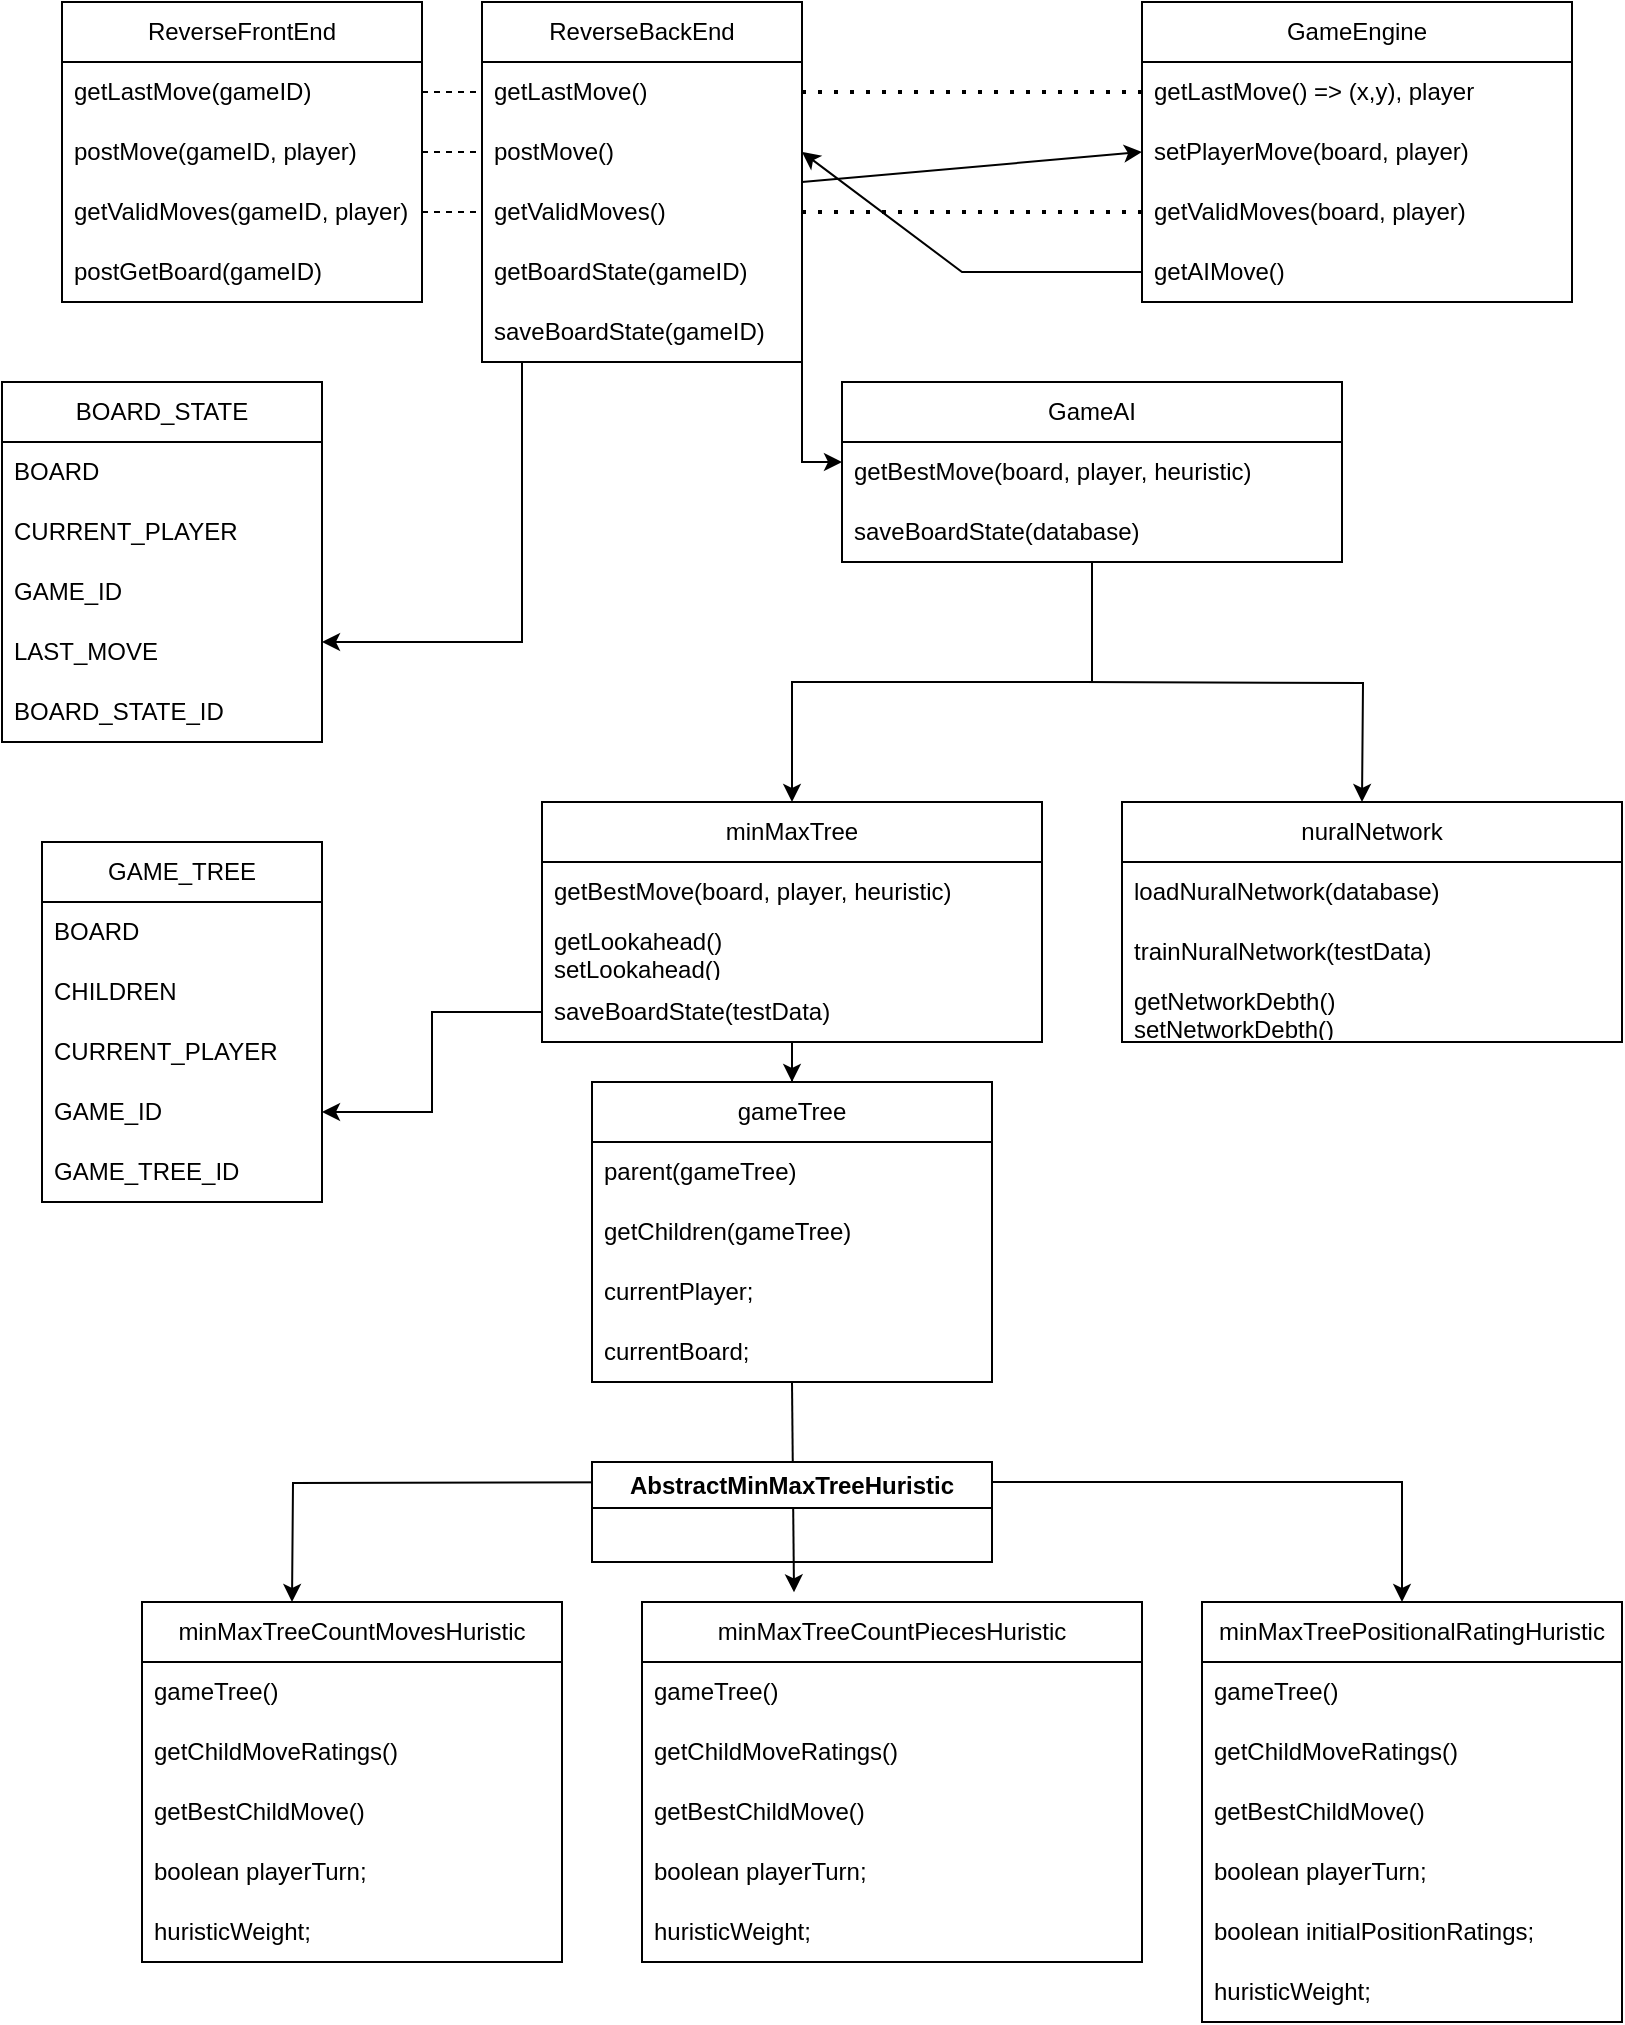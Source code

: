 <mxfile version="26.1.0">
  <diagram name="Page-1" id="T5TkD2c868km63dvjlkf">
    <mxGraphModel grid="1" page="1" gridSize="10" guides="1" tooltips="1" connect="1" arrows="1" fold="1" pageScale="1" pageWidth="850" pageHeight="1100" math="0" shadow="0">
      <root>
        <mxCell id="0" />
        <mxCell id="1" parent="0" />
        <mxCell id="sN4pu_Ww7HeBq7SvXd9K-162" value="" style="edgeStyle=orthogonalEdgeStyle;rounded=0;orthogonalLoop=1;jettySize=auto;html=1;" edge="1" parent="1" source="sN4pu_Ww7HeBq7SvXd9K-31" target="sN4pu_Ww7HeBq7SvXd9K-156">
          <mxGeometry relative="1" as="geometry">
            <Array as="points">
              <mxPoint x="260" y="360" />
            </Array>
          </mxGeometry>
        </mxCell>
        <mxCell id="sN4pu_Ww7HeBq7SvXd9K-31" value="ReverseBackEnd" style="swimlane;fontStyle=0;childLayout=stackLayout;horizontal=1;startSize=30;horizontalStack=0;resizeParent=1;resizeParentMax=0;resizeLast=0;collapsible=1;marginBottom=0;whiteSpace=wrap;html=1;" vertex="1" parent="1">
          <mxGeometry x="240" y="40" width="160" height="180" as="geometry" />
        </mxCell>
        <mxCell id="sN4pu_Ww7HeBq7SvXd9K-32" value="getLastMove()" style="text;strokeColor=none;fillColor=none;align=left;verticalAlign=middle;spacingLeft=4;spacingRight=4;overflow=hidden;points=[[0,0.5],[1,0.5]];portConstraint=eastwest;rotatable=0;whiteSpace=wrap;html=1;" vertex="1" parent="sN4pu_Ww7HeBq7SvXd9K-31">
          <mxGeometry y="30" width="160" height="30" as="geometry" />
        </mxCell>
        <mxCell id="sN4pu_Ww7HeBq7SvXd9K-33" value="postMove()" style="text;strokeColor=none;fillColor=none;align=left;verticalAlign=middle;spacingLeft=4;spacingRight=4;overflow=hidden;points=[[0,0.5],[1,0.5]];portConstraint=eastwest;rotatable=0;whiteSpace=wrap;html=1;" vertex="1" parent="sN4pu_Ww7HeBq7SvXd9K-31">
          <mxGeometry y="60" width="160" height="30" as="geometry" />
        </mxCell>
        <mxCell id="sN4pu_Ww7HeBq7SvXd9K-34" value="getValidMoves()" style="text;strokeColor=none;fillColor=none;align=left;verticalAlign=middle;spacingLeft=4;spacingRight=4;overflow=hidden;points=[[0,0.5],[1,0.5]];portConstraint=eastwest;rotatable=0;whiteSpace=wrap;html=1;" vertex="1" parent="sN4pu_Ww7HeBq7SvXd9K-31">
          <mxGeometry y="90" width="160" height="30" as="geometry" />
        </mxCell>
        <mxCell id="sN4pu_Ww7HeBq7SvXd9K-153" value="getBoardState(gameID)" style="text;strokeColor=none;fillColor=none;align=left;verticalAlign=middle;spacingLeft=4;spacingRight=4;overflow=hidden;points=[[0,0.5],[1,0.5]];portConstraint=eastwest;rotatable=0;whiteSpace=wrap;html=1;" vertex="1" parent="sN4pu_Ww7HeBq7SvXd9K-31">
          <mxGeometry y="120" width="160" height="30" as="geometry" />
        </mxCell>
        <mxCell id="sN4pu_Ww7HeBq7SvXd9K-188" value="saveBoardState(gameID)" style="text;strokeColor=none;fillColor=none;align=left;verticalAlign=middle;spacingLeft=4;spacingRight=4;overflow=hidden;points=[[0,0.5],[1,0.5]];portConstraint=eastwest;rotatable=0;whiteSpace=wrap;html=1;" vertex="1" parent="sN4pu_Ww7HeBq7SvXd9K-31">
          <mxGeometry y="150" width="160" height="30" as="geometry" />
        </mxCell>
        <mxCell id="sN4pu_Ww7HeBq7SvXd9K-35" value="GameEngine" style="swimlane;fontStyle=0;childLayout=stackLayout;horizontal=1;startSize=30;horizontalStack=0;resizeParent=1;resizeParentMax=0;resizeLast=0;collapsible=1;marginBottom=0;whiteSpace=wrap;html=1;" vertex="1" parent="1">
          <mxGeometry x="570" y="40" width="215" height="150" as="geometry" />
        </mxCell>
        <mxCell id="sN4pu_Ww7HeBq7SvXd9K-36" value="getLastMove() =&amp;gt; (x,y), player" style="text;strokeColor=none;fillColor=none;align=left;verticalAlign=middle;spacingLeft=4;spacingRight=4;overflow=hidden;points=[[0,0.5],[1,0.5]];portConstraint=eastwest;rotatable=0;whiteSpace=wrap;html=1;" vertex="1" parent="sN4pu_Ww7HeBq7SvXd9K-35">
          <mxGeometry y="30" width="215" height="30" as="geometry" />
        </mxCell>
        <mxCell id="sN4pu_Ww7HeBq7SvXd9K-37" value="setPlayerMove(board, player)" style="text;strokeColor=none;fillColor=none;align=left;verticalAlign=middle;spacingLeft=4;spacingRight=4;overflow=hidden;points=[[0,0.5],[1,0.5]];portConstraint=eastwest;rotatable=0;whiteSpace=wrap;html=1;" vertex="1" parent="sN4pu_Ww7HeBq7SvXd9K-35">
          <mxGeometry y="60" width="215" height="30" as="geometry" />
        </mxCell>
        <mxCell id="sN4pu_Ww7HeBq7SvXd9K-38" value="getValidMoves(board, player)" style="text;strokeColor=none;fillColor=none;align=left;verticalAlign=middle;spacingLeft=4;spacingRight=4;overflow=hidden;points=[[0,0.5],[1,0.5]];portConstraint=eastwest;rotatable=0;whiteSpace=wrap;html=1;" vertex="1" parent="sN4pu_Ww7HeBq7SvXd9K-35">
          <mxGeometry y="90" width="215" height="30" as="geometry" />
        </mxCell>
        <mxCell id="sN4pu_Ww7HeBq7SvXd9K-175" value="getAIMove()" style="text;strokeColor=none;fillColor=none;align=left;verticalAlign=middle;spacingLeft=4;spacingRight=4;overflow=hidden;points=[[0,0.5],[1,0.5]];portConstraint=eastwest;rotatable=0;whiteSpace=wrap;html=1;" vertex="1" parent="sN4pu_Ww7HeBq7SvXd9K-35">
          <mxGeometry y="120" width="215" height="30" as="geometry" />
        </mxCell>
        <mxCell id="sN4pu_Ww7HeBq7SvXd9K-43" value="ReverseFrontEnd" style="swimlane;fontStyle=0;childLayout=stackLayout;horizontal=1;startSize=30;horizontalStack=0;resizeParent=1;resizeParentMax=0;resizeLast=0;collapsible=1;marginBottom=0;whiteSpace=wrap;html=1;" vertex="1" parent="1">
          <mxGeometry x="30" y="40" width="180" height="150" as="geometry" />
        </mxCell>
        <mxCell id="sN4pu_Ww7HeBq7SvXd9K-44" value="getLastMove(gameID)" style="text;strokeColor=none;fillColor=none;align=left;verticalAlign=middle;spacingLeft=4;spacingRight=4;overflow=hidden;points=[[0,0.5],[1,0.5]];portConstraint=eastwest;rotatable=0;whiteSpace=wrap;html=1;" vertex="1" parent="sN4pu_Ww7HeBq7SvXd9K-43">
          <mxGeometry y="30" width="180" height="30" as="geometry" />
        </mxCell>
        <mxCell id="sN4pu_Ww7HeBq7SvXd9K-45" value="&lt;div&gt;postMove(gameID, player)&lt;/div&gt;" style="text;strokeColor=none;fillColor=none;align=left;verticalAlign=middle;spacingLeft=4;spacingRight=4;overflow=hidden;points=[[0,0.5],[1,0.5]];portConstraint=eastwest;rotatable=0;whiteSpace=wrap;html=1;" vertex="1" parent="sN4pu_Ww7HeBq7SvXd9K-43">
          <mxGeometry y="60" width="180" height="30" as="geometry" />
        </mxCell>
        <mxCell id="sN4pu_Ww7HeBq7SvXd9K-58" value="getValidMoves(gameID, player)" style="text;strokeColor=none;fillColor=none;align=left;verticalAlign=middle;spacingLeft=4;spacingRight=4;overflow=hidden;points=[[0,0.5],[1,0.5]];portConstraint=eastwest;rotatable=0;whiteSpace=wrap;html=1;" vertex="1" parent="sN4pu_Ww7HeBq7SvXd9K-43">
          <mxGeometry y="90" width="180" height="30" as="geometry" />
        </mxCell>
        <mxCell id="sN4pu_Ww7HeBq7SvXd9K-61" value="postGetBoard(gameID)" style="text;strokeColor=none;fillColor=none;align=left;verticalAlign=middle;spacingLeft=4;spacingRight=4;overflow=hidden;points=[[0,0.5],[1,0.5]];portConstraint=eastwest;rotatable=0;whiteSpace=wrap;html=1;" vertex="1" parent="sN4pu_Ww7HeBq7SvXd9K-43">
          <mxGeometry y="120" width="180" height="30" as="geometry" />
        </mxCell>
        <mxCell id="sN4pu_Ww7HeBq7SvXd9K-75" value="" style="edgeStyle=orthogonalEdgeStyle;rounded=0;orthogonalLoop=1;jettySize=auto;html=1;" edge="1" parent="1" source="sN4pu_Ww7HeBq7SvXd9K-65" target="sN4pu_Ww7HeBq7SvXd9K-71">
          <mxGeometry relative="1" as="geometry" />
        </mxCell>
        <mxCell id="sN4pu_Ww7HeBq7SvXd9K-65" value="GameAI" style="swimlane;fontStyle=0;childLayout=stackLayout;horizontal=1;startSize=30;horizontalStack=0;resizeParent=1;resizeParentMax=0;resizeLast=0;collapsible=1;marginBottom=0;whiteSpace=wrap;html=1;" vertex="1" parent="1">
          <mxGeometry x="420" y="230" width="250" height="90" as="geometry" />
        </mxCell>
        <mxCell id="sN4pu_Ww7HeBq7SvXd9K-66" value="getBestMove(board, player, heuristic)" style="text;strokeColor=none;fillColor=none;align=left;verticalAlign=middle;spacingLeft=4;spacingRight=4;overflow=hidden;points=[[0,0.5],[1,0.5]];portConstraint=eastwest;rotatable=0;whiteSpace=wrap;html=1;" vertex="1" parent="sN4pu_Ww7HeBq7SvXd9K-65">
          <mxGeometry y="30" width="250" height="30" as="geometry" />
        </mxCell>
        <mxCell id="sN4pu_Ww7HeBq7SvXd9K-68" value="saveBoardState(database)" style="text;strokeColor=none;fillColor=none;align=left;verticalAlign=middle;spacingLeft=4;spacingRight=4;overflow=hidden;points=[[0,0.5],[1,0.5]];portConstraint=eastwest;rotatable=0;whiteSpace=wrap;html=1;" vertex="1" parent="sN4pu_Ww7HeBq7SvXd9K-65">
          <mxGeometry y="60" width="250" height="30" as="geometry" />
        </mxCell>
        <mxCell id="sN4pu_Ww7HeBq7SvXd9K-70" value="" style="endArrow=classic;html=1;rounded=0;exitX=1;exitY=0.5;exitDx=0;exitDy=0;" edge="1" parent="1">
          <mxGeometry width="50" height="50" relative="1" as="geometry">
            <mxPoint x="400" y="175" as="sourcePoint" />
            <mxPoint x="420" y="270" as="targetPoint" />
            <Array as="points">
              <mxPoint x="400" y="230" />
              <mxPoint x="400" y="270" />
            </Array>
          </mxGeometry>
        </mxCell>
        <mxCell id="sN4pu_Ww7HeBq7SvXd9K-108" value="" style="edgeStyle=orthogonalEdgeStyle;rounded=0;orthogonalLoop=1;jettySize=auto;html=1;entryX=0.5;entryY=0;entryDx=0;entryDy=0;" edge="1" parent="1" source="sN4pu_Ww7HeBq7SvXd9K-71" target="sN4pu_Ww7HeBq7SvXd9K-87">
          <mxGeometry relative="1" as="geometry" />
        </mxCell>
        <mxCell id="sN4pu_Ww7HeBq7SvXd9K-71" value="minMaxTree" style="swimlane;fontStyle=0;childLayout=stackLayout;horizontal=1;startSize=30;horizontalStack=0;resizeParent=1;resizeParentMax=0;resizeLast=0;collapsible=1;marginBottom=0;whiteSpace=wrap;html=1;" vertex="1" parent="1">
          <mxGeometry x="270" y="440" width="250" height="120" as="geometry" />
        </mxCell>
        <mxCell id="sN4pu_Ww7HeBq7SvXd9K-72" value="getBestMove(board, player, heuristic)" style="text;strokeColor=none;fillColor=none;align=left;verticalAlign=middle;spacingLeft=4;spacingRight=4;overflow=hidden;points=[[0,0.5],[1,0.5]];portConstraint=eastwest;rotatable=0;whiteSpace=wrap;html=1;" vertex="1" parent="sN4pu_Ww7HeBq7SvXd9K-71">
          <mxGeometry y="30" width="250" height="30" as="geometry" />
        </mxCell>
        <mxCell id="sN4pu_Ww7HeBq7SvXd9K-73" value="&lt;div&gt;getLookahead()&lt;/div&gt;&lt;div&gt;&lt;div&gt;setLookahead()&lt;/div&gt;&lt;br&gt;&lt;/div&gt;&lt;div&gt;&lt;br&gt;&lt;/div&gt;" style="text;strokeColor=none;fillColor=none;align=left;verticalAlign=middle;spacingLeft=4;spacingRight=4;overflow=hidden;points=[[0,0.5],[1,0.5]];portConstraint=eastwest;rotatable=0;whiteSpace=wrap;html=1;" vertex="1" parent="sN4pu_Ww7HeBq7SvXd9K-71">
          <mxGeometry y="60" width="250" height="30" as="geometry" />
        </mxCell>
        <mxCell id="sN4pu_Ww7HeBq7SvXd9K-74" value="saveBoardState(testData)" style="text;strokeColor=none;fillColor=none;align=left;verticalAlign=middle;spacingLeft=4;spacingRight=4;overflow=hidden;points=[[0,0.5],[1,0.5]];portConstraint=eastwest;rotatable=0;whiteSpace=wrap;html=1;" vertex="1" parent="sN4pu_Ww7HeBq7SvXd9K-71">
          <mxGeometry y="90" width="250" height="30" as="geometry" />
        </mxCell>
        <mxCell id="sN4pu_Ww7HeBq7SvXd9K-76" value="nuralNetwork" style="swimlane;fontStyle=0;childLayout=stackLayout;horizontal=1;startSize=30;horizontalStack=0;resizeParent=1;resizeParentMax=0;resizeLast=0;collapsible=1;marginBottom=0;whiteSpace=wrap;html=1;" vertex="1" parent="1">
          <mxGeometry x="560" y="440" width="250" height="120" as="geometry" />
        </mxCell>
        <mxCell id="sN4pu_Ww7HeBq7SvXd9K-78" value="&lt;div&gt;loadNuralNetwork(database)&lt;/div&gt;" style="text;strokeColor=none;fillColor=none;align=left;verticalAlign=middle;spacingLeft=4;spacingRight=4;overflow=hidden;points=[[0,0.5],[1,0.5]];portConstraint=eastwest;rotatable=0;whiteSpace=wrap;html=1;" vertex="1" parent="sN4pu_Ww7HeBq7SvXd9K-76">
          <mxGeometry y="30" width="250" height="30" as="geometry" />
        </mxCell>
        <mxCell id="sN4pu_Ww7HeBq7SvXd9K-85" value="trainNuralNetwork(testData)" style="text;strokeColor=none;fillColor=none;align=left;verticalAlign=middle;spacingLeft=4;spacingRight=4;overflow=hidden;points=[[0,0.5],[1,0.5]];portConstraint=eastwest;rotatable=0;whiteSpace=wrap;html=1;" vertex="1" parent="sN4pu_Ww7HeBq7SvXd9K-76">
          <mxGeometry y="60" width="250" height="30" as="geometry" />
        </mxCell>
        <mxCell id="sN4pu_Ww7HeBq7SvXd9K-86" value="&lt;div&gt;getNetworkDebth()&lt;/div&gt;&lt;div&gt;&lt;div&gt;setNetworkDebth()&lt;/div&gt;&lt;br&gt;&lt;/div&gt;&lt;div&gt;&lt;br&gt;&lt;/div&gt;" style="text;strokeColor=none;fillColor=none;align=left;verticalAlign=middle;spacingLeft=4;spacingRight=4;overflow=hidden;points=[[0,0.5],[1,0.5]];portConstraint=eastwest;rotatable=0;whiteSpace=wrap;html=1;" vertex="1" parent="sN4pu_Ww7HeBq7SvXd9K-76">
          <mxGeometry y="90" width="250" height="30" as="geometry" />
        </mxCell>
        <mxCell id="sN4pu_Ww7HeBq7SvXd9K-84" value="" style="edgeStyle=orthogonalEdgeStyle;rounded=0;orthogonalLoop=1;jettySize=auto;html=1;" edge="1" parent="1">
          <mxGeometry relative="1" as="geometry">
            <mxPoint x="540" y="380" as="sourcePoint" />
            <mxPoint x="680" y="440" as="targetPoint" />
          </mxGeometry>
        </mxCell>
        <mxCell id="sN4pu_Ww7HeBq7SvXd9K-87" value="gameTree" style="swimlane;fontStyle=0;childLayout=stackLayout;horizontal=1;startSize=30;horizontalStack=0;resizeParent=1;resizeParentMax=0;resizeLast=0;collapsible=1;marginBottom=0;whiteSpace=wrap;html=1;" vertex="1" parent="1">
          <mxGeometry x="295" y="580" width="200" height="150" as="geometry" />
        </mxCell>
        <mxCell id="sN4pu_Ww7HeBq7SvXd9K-88" value="&lt;div&gt;parent(gameTree)&lt;/div&gt;" style="text;strokeColor=none;fillColor=none;align=left;verticalAlign=middle;spacingLeft=4;spacingRight=4;overflow=hidden;points=[[0,0.5],[1,0.5]];portConstraint=eastwest;rotatable=0;whiteSpace=wrap;html=1;" vertex="1" parent="sN4pu_Ww7HeBq7SvXd9K-87">
          <mxGeometry y="30" width="200" height="30" as="geometry" />
        </mxCell>
        <mxCell id="sN4pu_Ww7HeBq7SvXd9K-89" value="getChildren(gameTree)" style="text;strokeColor=none;fillColor=none;align=left;verticalAlign=middle;spacingLeft=4;spacingRight=4;overflow=hidden;points=[[0,0.5],[1,0.5]];portConstraint=eastwest;rotatable=0;whiteSpace=wrap;html=1;" vertex="1" parent="sN4pu_Ww7HeBq7SvXd9K-87">
          <mxGeometry y="60" width="200" height="30" as="geometry" />
        </mxCell>
        <mxCell id="sN4pu_Ww7HeBq7SvXd9K-90" value="&lt;div&gt;currentPlayer;&lt;/div&gt;" style="text;strokeColor=none;fillColor=none;align=left;verticalAlign=middle;spacingLeft=4;spacingRight=4;overflow=hidden;points=[[0,0.5],[1,0.5]];portConstraint=eastwest;rotatable=0;whiteSpace=wrap;html=1;" vertex="1" parent="sN4pu_Ww7HeBq7SvXd9K-87">
          <mxGeometry y="90" width="200" height="30" as="geometry" />
        </mxCell>
        <mxCell id="sN4pu_Ww7HeBq7SvXd9K-96" value="&lt;div&gt;currentBoard;&lt;/div&gt;" style="text;strokeColor=none;fillColor=none;align=left;verticalAlign=middle;spacingLeft=4;spacingRight=4;overflow=hidden;points=[[0,0.5],[1,0.5]];portConstraint=eastwest;rotatable=0;whiteSpace=wrap;html=1;" vertex="1" parent="sN4pu_Ww7HeBq7SvXd9K-87">
          <mxGeometry y="120" width="200" height="30" as="geometry" />
        </mxCell>
        <mxCell id="sN4pu_Ww7HeBq7SvXd9K-104" value="minMaxTreeCountMovesHuristic" style="swimlane;fontStyle=0;childLayout=stackLayout;horizontal=1;startSize=30;horizontalStack=0;resizeParent=1;resizeParentMax=0;resizeLast=0;collapsible=1;marginBottom=0;whiteSpace=wrap;html=1;" vertex="1" parent="1">
          <mxGeometry x="70" y="840" width="210" height="180" as="geometry" />
        </mxCell>
        <mxCell id="sN4pu_Ww7HeBq7SvXd9K-107" value="&lt;div&gt;gameTree()&lt;/div&gt;" style="text;strokeColor=none;fillColor=none;align=left;verticalAlign=middle;spacingLeft=4;spacingRight=4;overflow=hidden;points=[[0,0.5],[1,0.5]];portConstraint=eastwest;rotatable=0;whiteSpace=wrap;html=1;" vertex="1" parent="sN4pu_Ww7HeBq7SvXd9K-104">
          <mxGeometry y="30" width="210" height="30" as="geometry" />
        </mxCell>
        <mxCell id="sN4pu_Ww7HeBq7SvXd9K-109" value="getChildMoveRatings()" style="text;strokeColor=none;fillColor=none;align=left;verticalAlign=middle;spacingLeft=4;spacingRight=4;overflow=hidden;points=[[0,0.5],[1,0.5]];portConstraint=eastwest;rotatable=0;whiteSpace=wrap;html=1;" vertex="1" parent="sN4pu_Ww7HeBq7SvXd9K-104">
          <mxGeometry y="60" width="210" height="30" as="geometry" />
        </mxCell>
        <mxCell id="sN4pu_Ww7HeBq7SvXd9K-110" value="getBestChildMove()" style="text;strokeColor=none;fillColor=none;align=left;verticalAlign=middle;spacingLeft=4;spacingRight=4;overflow=hidden;points=[[0,0.5],[1,0.5]];portConstraint=eastwest;rotatable=0;whiteSpace=wrap;html=1;" vertex="1" parent="sN4pu_Ww7HeBq7SvXd9K-104">
          <mxGeometry y="90" width="210" height="30" as="geometry" />
        </mxCell>
        <mxCell id="sN4pu_Ww7HeBq7SvXd9K-111" value="boolean playerTurn;" style="text;strokeColor=none;fillColor=none;align=left;verticalAlign=middle;spacingLeft=4;spacingRight=4;overflow=hidden;points=[[0,0.5],[1,0.5]];portConstraint=eastwest;rotatable=0;whiteSpace=wrap;html=1;" vertex="1" parent="sN4pu_Ww7HeBq7SvXd9K-104">
          <mxGeometry y="120" width="210" height="30" as="geometry" />
        </mxCell>
        <mxCell id="sN4pu_Ww7HeBq7SvXd9K-128" value="huristicWeight;" style="text;strokeColor=none;fillColor=none;align=left;verticalAlign=middle;spacingLeft=4;spacingRight=4;overflow=hidden;points=[[0,0.5],[1,0.5]];portConstraint=eastwest;rotatable=0;whiteSpace=wrap;html=1;" vertex="1" parent="sN4pu_Ww7HeBq7SvXd9K-104">
          <mxGeometry y="150" width="210" height="30" as="geometry" />
        </mxCell>
        <mxCell id="sN4pu_Ww7HeBq7SvXd9K-112" value="minMaxTreeCountPiecesHuristic" style="swimlane;fontStyle=0;childLayout=stackLayout;horizontal=1;startSize=30;horizontalStack=0;resizeParent=1;resizeParentMax=0;resizeLast=0;collapsible=1;marginBottom=0;whiteSpace=wrap;html=1;" vertex="1" parent="1">
          <mxGeometry x="320" y="840" width="250" height="180" as="geometry" />
        </mxCell>
        <mxCell id="sN4pu_Ww7HeBq7SvXd9K-113" value="&lt;div&gt;gameTree()&lt;/div&gt;" style="text;strokeColor=none;fillColor=none;align=left;verticalAlign=middle;spacingLeft=4;spacingRight=4;overflow=hidden;points=[[0,0.5],[1,0.5]];portConstraint=eastwest;rotatable=0;whiteSpace=wrap;html=1;" vertex="1" parent="sN4pu_Ww7HeBq7SvXd9K-112">
          <mxGeometry y="30" width="250" height="30" as="geometry" />
        </mxCell>
        <mxCell id="sN4pu_Ww7HeBq7SvXd9K-114" value="getChildMoveRatings()" style="text;strokeColor=none;fillColor=none;align=left;verticalAlign=middle;spacingLeft=4;spacingRight=4;overflow=hidden;points=[[0,0.5],[1,0.5]];portConstraint=eastwest;rotatable=0;whiteSpace=wrap;html=1;" vertex="1" parent="sN4pu_Ww7HeBq7SvXd9K-112">
          <mxGeometry y="60" width="250" height="30" as="geometry" />
        </mxCell>
        <mxCell id="sN4pu_Ww7HeBq7SvXd9K-115" value="getBestChildMove()" style="text;strokeColor=none;fillColor=none;align=left;verticalAlign=middle;spacingLeft=4;spacingRight=4;overflow=hidden;points=[[0,0.5],[1,0.5]];portConstraint=eastwest;rotatable=0;whiteSpace=wrap;html=1;" vertex="1" parent="sN4pu_Ww7HeBq7SvXd9K-112">
          <mxGeometry y="90" width="250" height="30" as="geometry" />
        </mxCell>
        <mxCell id="sN4pu_Ww7HeBq7SvXd9K-116" value="boolean playerTurn;" style="text;strokeColor=none;fillColor=none;align=left;verticalAlign=middle;spacingLeft=4;spacingRight=4;overflow=hidden;points=[[0,0.5],[1,0.5]];portConstraint=eastwest;rotatable=0;whiteSpace=wrap;html=1;" vertex="1" parent="sN4pu_Ww7HeBq7SvXd9K-112">
          <mxGeometry y="120" width="250" height="30" as="geometry" />
        </mxCell>
        <mxCell id="sN4pu_Ww7HeBq7SvXd9K-130" value="huristicWeight;" style="text;strokeColor=none;fillColor=none;align=left;verticalAlign=middle;spacingLeft=4;spacingRight=4;overflow=hidden;points=[[0,0.5],[1,0.5]];portConstraint=eastwest;rotatable=0;whiteSpace=wrap;html=1;" vertex="1" parent="sN4pu_Ww7HeBq7SvXd9K-112">
          <mxGeometry y="150" width="250" height="30" as="geometry" />
        </mxCell>
        <mxCell id="sN4pu_Ww7HeBq7SvXd9K-117" value="minMaxTreePositionalRatingHuristic" style="swimlane;fontStyle=0;childLayout=stackLayout;horizontal=1;startSize=30;horizontalStack=0;resizeParent=1;resizeParentMax=0;resizeLast=0;collapsible=1;marginBottom=0;whiteSpace=wrap;html=1;" vertex="1" parent="1">
          <mxGeometry x="600" y="840" width="210" height="210" as="geometry" />
        </mxCell>
        <mxCell id="sN4pu_Ww7HeBq7SvXd9K-118" value="&lt;div&gt;gameTree()&lt;/div&gt;" style="text;strokeColor=none;fillColor=none;align=left;verticalAlign=middle;spacingLeft=4;spacingRight=4;overflow=hidden;points=[[0,0.5],[1,0.5]];portConstraint=eastwest;rotatable=0;whiteSpace=wrap;html=1;" vertex="1" parent="sN4pu_Ww7HeBq7SvXd9K-117">
          <mxGeometry y="30" width="210" height="30" as="geometry" />
        </mxCell>
        <mxCell id="sN4pu_Ww7HeBq7SvXd9K-119" value="getChildMoveRatings()" style="text;strokeColor=none;fillColor=none;align=left;verticalAlign=middle;spacingLeft=4;spacingRight=4;overflow=hidden;points=[[0,0.5],[1,0.5]];portConstraint=eastwest;rotatable=0;whiteSpace=wrap;html=1;" vertex="1" parent="sN4pu_Ww7HeBq7SvXd9K-117">
          <mxGeometry y="60" width="210" height="30" as="geometry" />
        </mxCell>
        <mxCell id="sN4pu_Ww7HeBq7SvXd9K-120" value="getBestChildMove()" style="text;strokeColor=none;fillColor=none;align=left;verticalAlign=middle;spacingLeft=4;spacingRight=4;overflow=hidden;points=[[0,0.5],[1,0.5]];portConstraint=eastwest;rotatable=0;whiteSpace=wrap;html=1;" vertex="1" parent="sN4pu_Ww7HeBq7SvXd9K-117">
          <mxGeometry y="90" width="210" height="30" as="geometry" />
        </mxCell>
        <mxCell id="sN4pu_Ww7HeBq7SvXd9K-121" value="boolean playerTurn;" style="text;strokeColor=none;fillColor=none;align=left;verticalAlign=middle;spacingLeft=4;spacingRight=4;overflow=hidden;points=[[0,0.5],[1,0.5]];portConstraint=eastwest;rotatable=0;whiteSpace=wrap;html=1;" vertex="1" parent="sN4pu_Ww7HeBq7SvXd9K-117">
          <mxGeometry y="120" width="210" height="30" as="geometry" />
        </mxCell>
        <mxCell id="sN4pu_Ww7HeBq7SvXd9K-122" value="boolean initialPositionRatings;" style="text;strokeColor=none;fillColor=none;align=left;verticalAlign=middle;spacingLeft=4;spacingRight=4;overflow=hidden;points=[[0,0.5],[1,0.5]];portConstraint=eastwest;rotatable=0;whiteSpace=wrap;html=1;" vertex="1" parent="sN4pu_Ww7HeBq7SvXd9K-117">
          <mxGeometry y="150" width="210" height="30" as="geometry" />
        </mxCell>
        <mxCell id="sN4pu_Ww7HeBq7SvXd9K-131" value="huristicWeight;" style="text;strokeColor=none;fillColor=none;align=left;verticalAlign=middle;spacingLeft=4;spacingRight=4;overflow=hidden;points=[[0,0.5],[1,0.5]];portConstraint=eastwest;rotatable=0;whiteSpace=wrap;html=1;" vertex="1" parent="sN4pu_Ww7HeBq7SvXd9K-117">
          <mxGeometry y="180" width="210" height="30" as="geometry" />
        </mxCell>
        <mxCell id="sN4pu_Ww7HeBq7SvXd9K-123" value="" style="edgeStyle=orthogonalEdgeStyle;rounded=0;orthogonalLoop=1;jettySize=auto;html=1;" edge="1" parent="1">
          <mxGeometry relative="1" as="geometry">
            <mxPoint x="400" y="780" as="sourcePoint" />
            <mxPoint x="145" y="840" as="targetPoint" />
          </mxGeometry>
        </mxCell>
        <mxCell id="sN4pu_Ww7HeBq7SvXd9K-124" value="" style="edgeStyle=orthogonalEdgeStyle;rounded=0;orthogonalLoop=1;jettySize=auto;html=1;" edge="1" parent="1" source="sN4pu_Ww7HeBq7SvXd9K-132">
          <mxGeometry relative="1" as="geometry">
            <mxPoint x="400" y="780" as="sourcePoint" />
            <mxPoint x="700" y="840" as="targetPoint" />
            <Array as="points">
              <mxPoint x="700" y="780" />
            </Array>
          </mxGeometry>
        </mxCell>
        <mxCell id="sN4pu_Ww7HeBq7SvXd9K-126" value="" style="endArrow=classic;html=1;rounded=0;exitX=0.5;exitY=1;exitDx=0;exitDy=0;entryX=0.304;entryY=-0.027;entryDx=0;entryDy=0;entryPerimeter=0;" edge="1" parent="1" source="sN4pu_Ww7HeBq7SvXd9K-87" target="sN4pu_Ww7HeBq7SvXd9K-112">
          <mxGeometry width="50" height="50" relative="1" as="geometry">
            <mxPoint x="640" y="730" as="sourcePoint" />
            <mxPoint x="690" y="680" as="targetPoint" />
          </mxGeometry>
        </mxCell>
        <mxCell id="sN4pu_Ww7HeBq7SvXd9K-132" value="AbstractMinMaxTreeHuristic" style="swimlane;whiteSpace=wrap;html=1;" vertex="1" parent="1">
          <mxGeometry x="295" y="770" width="200" height="50" as="geometry" />
        </mxCell>
        <mxCell id="sN4pu_Ww7HeBq7SvXd9K-156" value="BOARD_STATE" style="swimlane;fontStyle=0;childLayout=stackLayout;horizontal=1;startSize=30;horizontalStack=0;resizeParent=1;resizeParentMax=0;resizeLast=0;collapsible=1;marginBottom=0;whiteSpace=wrap;html=1;" vertex="1" parent="1">
          <mxGeometry y="230" width="160" height="180" as="geometry" />
        </mxCell>
        <mxCell id="sN4pu_Ww7HeBq7SvXd9K-158" value="BOARD" style="text;strokeColor=none;fillColor=none;align=left;verticalAlign=middle;spacingLeft=4;spacingRight=4;overflow=hidden;points=[[0,0.5],[1,0.5]];portConstraint=eastwest;rotatable=0;whiteSpace=wrap;html=1;" vertex="1" parent="sN4pu_Ww7HeBq7SvXd9K-156">
          <mxGeometry y="30" width="160" height="30" as="geometry" />
        </mxCell>
        <mxCell id="sN4pu_Ww7HeBq7SvXd9K-159" value="CURRENT_PLAYER" style="text;strokeColor=none;fillColor=none;align=left;verticalAlign=middle;spacingLeft=4;spacingRight=4;overflow=hidden;points=[[0,0.5],[1,0.5]];portConstraint=eastwest;rotatable=0;whiteSpace=wrap;html=1;" vertex="1" parent="sN4pu_Ww7HeBq7SvXd9K-156">
          <mxGeometry y="60" width="160" height="30" as="geometry" />
        </mxCell>
        <mxCell id="sN4pu_Ww7HeBq7SvXd9K-189" value="GAME_ID" style="text;strokeColor=none;fillColor=none;align=left;verticalAlign=middle;spacingLeft=4;spacingRight=4;overflow=hidden;points=[[0,0.5],[1,0.5]];portConstraint=eastwest;rotatable=0;whiteSpace=wrap;html=1;" vertex="1" parent="sN4pu_Ww7HeBq7SvXd9K-156">
          <mxGeometry y="90" width="160" height="30" as="geometry" />
        </mxCell>
        <mxCell id="sN4pu_Ww7HeBq7SvXd9K-161" value="LAST_MOVE" style="text;strokeColor=none;fillColor=none;align=left;verticalAlign=middle;spacingLeft=4;spacingRight=4;overflow=hidden;points=[[0,0.5],[1,0.5]];portConstraint=eastwest;rotatable=0;whiteSpace=wrap;html=1;" vertex="1" parent="sN4pu_Ww7HeBq7SvXd9K-156">
          <mxGeometry y="120" width="160" height="30" as="geometry" />
        </mxCell>
        <mxCell id="sN4pu_Ww7HeBq7SvXd9K-190" value="BOARD_STATE_ID" style="text;strokeColor=none;fillColor=none;align=left;verticalAlign=middle;spacingLeft=4;spacingRight=4;overflow=hidden;points=[[0,0.5],[1,0.5]];portConstraint=eastwest;rotatable=0;whiteSpace=wrap;html=1;" vertex="1" parent="sN4pu_Ww7HeBq7SvXd9K-156">
          <mxGeometry y="150" width="160" height="30" as="geometry" />
        </mxCell>
        <mxCell id="sN4pu_Ww7HeBq7SvXd9K-164" value="GAME_TREE" style="swimlane;fontStyle=0;childLayout=stackLayout;horizontal=1;startSize=30;horizontalStack=0;resizeParent=1;resizeParentMax=0;resizeLast=0;collapsible=1;marginBottom=0;whiteSpace=wrap;html=1;" vertex="1" parent="1">
          <mxGeometry x="20" y="460" width="140" height="180" as="geometry" />
        </mxCell>
        <mxCell id="sN4pu_Ww7HeBq7SvXd9K-165" value="BOARD" style="text;strokeColor=none;fillColor=none;align=left;verticalAlign=middle;spacingLeft=4;spacingRight=4;overflow=hidden;points=[[0,0.5],[1,0.5]];portConstraint=eastwest;rotatable=0;whiteSpace=wrap;html=1;" vertex="1" parent="sN4pu_Ww7HeBq7SvXd9K-164">
          <mxGeometry y="30" width="140" height="30" as="geometry" />
        </mxCell>
        <mxCell id="sN4pu_Ww7HeBq7SvXd9K-166" value="CHILDREN" style="text;strokeColor=none;fillColor=none;align=left;verticalAlign=middle;spacingLeft=4;spacingRight=4;overflow=hidden;points=[[0,0.5],[1,0.5]];portConstraint=eastwest;rotatable=0;whiteSpace=wrap;html=1;" vertex="1" parent="sN4pu_Ww7HeBq7SvXd9K-164">
          <mxGeometry y="60" width="140" height="30" as="geometry" />
        </mxCell>
        <mxCell id="sN4pu_Ww7HeBq7SvXd9K-167" value="CURRENT_PLAYER" style="text;strokeColor=none;fillColor=none;align=left;verticalAlign=middle;spacingLeft=4;spacingRight=4;overflow=hidden;points=[[0,0.5],[1,0.5]];portConstraint=eastwest;rotatable=0;whiteSpace=wrap;html=1;" vertex="1" parent="sN4pu_Ww7HeBq7SvXd9K-164">
          <mxGeometry y="90" width="140" height="30" as="geometry" />
        </mxCell>
        <mxCell id="sN4pu_Ww7HeBq7SvXd9K-168" value="GAME_ID" style="text;strokeColor=none;fillColor=none;align=left;verticalAlign=middle;spacingLeft=4;spacingRight=4;overflow=hidden;points=[[0,0.5],[1,0.5]];portConstraint=eastwest;rotatable=0;whiteSpace=wrap;html=1;" vertex="1" parent="sN4pu_Ww7HeBq7SvXd9K-164">
          <mxGeometry y="120" width="140" height="30" as="geometry" />
        </mxCell>
        <mxCell id="sN4pu_Ww7HeBq7SvXd9K-191" value="GAME_TREE_ID" style="text;strokeColor=none;fillColor=none;align=left;verticalAlign=middle;spacingLeft=4;spacingRight=4;overflow=hidden;points=[[0,0.5],[1,0.5]];portConstraint=eastwest;rotatable=0;whiteSpace=wrap;html=1;" vertex="1" parent="sN4pu_Ww7HeBq7SvXd9K-164">
          <mxGeometry y="150" width="140" height="30" as="geometry" />
        </mxCell>
        <mxCell id="sN4pu_Ww7HeBq7SvXd9K-169" value="" style="edgeStyle=orthogonalEdgeStyle;rounded=0;orthogonalLoop=1;jettySize=auto;html=1;" edge="1" parent="1" source="sN4pu_Ww7HeBq7SvXd9K-74" target="sN4pu_Ww7HeBq7SvXd9K-168">
          <mxGeometry relative="1" as="geometry" />
        </mxCell>
        <mxCell id="sN4pu_Ww7HeBq7SvXd9K-176" value="" style="endArrow=classic;html=1;rounded=0;exitX=0;exitY=0.5;exitDx=0;exitDy=0;entryX=1;entryY=0.5;entryDx=0;entryDy=0;" edge="1" parent="1" source="sN4pu_Ww7HeBq7SvXd9K-175" target="sN4pu_Ww7HeBq7SvXd9K-33">
          <mxGeometry width="50" height="50" relative="1" as="geometry">
            <mxPoint x="640" y="250" as="sourcePoint" />
            <mxPoint x="400" y="175" as="targetPoint" />
            <Array as="points">
              <mxPoint x="480" y="175" />
            </Array>
          </mxGeometry>
        </mxCell>
        <mxCell id="sN4pu_Ww7HeBq7SvXd9K-177" value="" style="endArrow=classic;html=1;rounded=0;entryX=0;entryY=0.5;entryDx=0;entryDy=0;exitX=1;exitY=0.5;exitDx=0;exitDy=0;" edge="1" parent="1" source="sN4pu_Ww7HeBq7SvXd9K-31" target="sN4pu_Ww7HeBq7SvXd9K-37">
          <mxGeometry width="50" height="50" relative="1" as="geometry">
            <mxPoint x="640" y="310" as="sourcePoint" />
            <mxPoint x="690" y="260" as="targetPoint" />
          </mxGeometry>
        </mxCell>
        <mxCell id="sN4pu_Ww7HeBq7SvXd9K-178" value="" style="endArrow=none;dashed=1;html=1;dashPattern=1 3;strokeWidth=2;rounded=0;exitX=1;exitY=0.5;exitDx=0;exitDy=0;entryX=0;entryY=0.5;entryDx=0;entryDy=0;" edge="1" parent="1" source="sN4pu_Ww7HeBq7SvXd9K-34" target="sN4pu_Ww7HeBq7SvXd9K-38">
          <mxGeometry width="50" height="50" relative="1" as="geometry">
            <mxPoint x="640" y="310" as="sourcePoint" />
            <mxPoint x="690" y="260" as="targetPoint" />
          </mxGeometry>
        </mxCell>
        <mxCell id="sN4pu_Ww7HeBq7SvXd9K-179" value="" style="endArrow=none;dashed=1;html=1;dashPattern=1 3;strokeWidth=2;rounded=0;entryX=0;entryY=0.5;entryDx=0;entryDy=0;" edge="1" parent="1" source="sN4pu_Ww7HeBq7SvXd9K-32" target="sN4pu_Ww7HeBq7SvXd9K-36">
          <mxGeometry width="50" height="50" relative="1" as="geometry">
            <mxPoint x="640" y="310" as="sourcePoint" />
            <mxPoint x="690" y="260" as="targetPoint" />
          </mxGeometry>
        </mxCell>
        <mxCell id="sN4pu_Ww7HeBq7SvXd9K-180" value="" style="endArrow=none;dashed=1;html=1;rounded=0;exitX=1;exitY=0.5;exitDx=0;exitDy=0;entryX=0;entryY=0.5;entryDx=0;entryDy=0;" edge="1" parent="1" source="sN4pu_Ww7HeBq7SvXd9K-58" target="sN4pu_Ww7HeBq7SvXd9K-34">
          <mxGeometry width="50" height="50" relative="1" as="geometry">
            <mxPoint x="640" y="220" as="sourcePoint" />
            <mxPoint x="690" y="170" as="targetPoint" />
          </mxGeometry>
        </mxCell>
        <mxCell id="sN4pu_Ww7HeBq7SvXd9K-181" value="" style="endArrow=none;dashed=1;html=1;rounded=0;entryX=0;entryY=0.5;entryDx=0;entryDy=0;exitX=1;exitY=0.5;exitDx=0;exitDy=0;" edge="1" parent="1" source="sN4pu_Ww7HeBq7SvXd9K-44" target="sN4pu_Ww7HeBq7SvXd9K-32">
          <mxGeometry width="50" height="50" relative="1" as="geometry">
            <mxPoint x="640" y="220" as="sourcePoint" />
            <mxPoint x="690" y="170" as="targetPoint" />
          </mxGeometry>
        </mxCell>
        <mxCell id="sN4pu_Ww7HeBq7SvXd9K-182" value="" style="endArrow=none;dashed=1;html=1;rounded=0;exitX=1;exitY=0.5;exitDx=0;exitDy=0;entryX=0;entryY=0.5;entryDx=0;entryDy=0;" edge="1" parent="1" source="sN4pu_Ww7HeBq7SvXd9K-45" target="sN4pu_Ww7HeBq7SvXd9K-33">
          <mxGeometry width="50" height="50" relative="1" as="geometry">
            <mxPoint x="640" y="220" as="sourcePoint" />
            <mxPoint x="690" y="170" as="targetPoint" />
          </mxGeometry>
        </mxCell>
      </root>
    </mxGraphModel>
  </diagram>
</mxfile>
